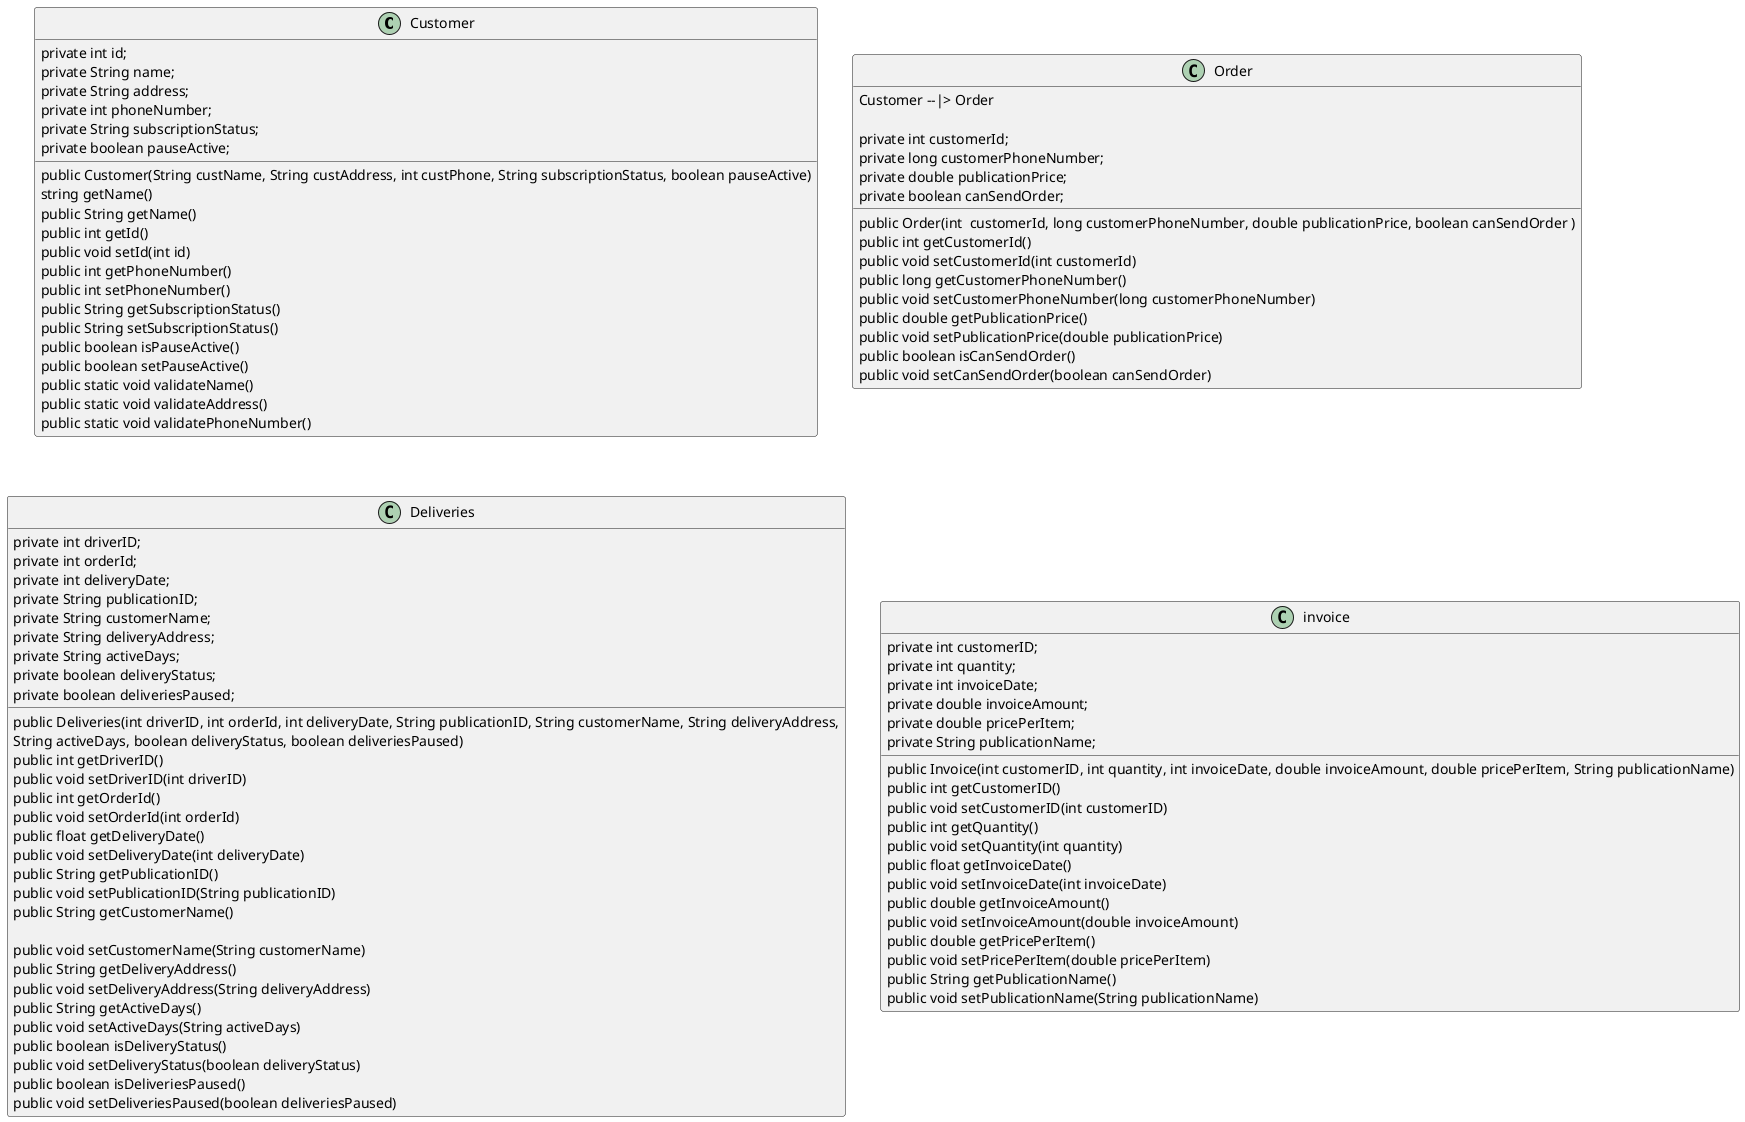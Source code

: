 @startuml
'https://plantuml.com/sequence-diagram

class Customer{

private int id;
	private String name;
	private String address;
	private int phoneNumber;
	private String subscriptionStatus;
	private boolean pauseActive;



    public Customer(String custName, String custAddress, int custPhone, String subscriptionStatus, boolean pauseActive)


	string getName()
	public String getName()
	public int getId()
    public void setId(int id)
    public int getPhoneNumber()
    public int setPhoneNumber()
    public String getSubscriptionStatus()
    public String setSubscriptionStatus()
    public boolean isPauseActive()
    public boolean setPauseActive()
    public static void validateName()
    public static void validateAddress()
    public static void validatePhoneNumber()
}
  class Order{

     Customer --|> Order

      private int customerId;
      private long customerPhoneNumber;
      private double publicationPrice;
      private boolean canSendOrder;


     public Order(int  customerId, long customerPhoneNumber, double publicationPrice, boolean canSendOrder )



      public int getCustomerId()



      public void setCustomerId(int customerId)



      public long getCustomerPhoneNumber()



      public void setCustomerPhoneNumber(long customerPhoneNumber)



      public double getPublicationPrice()


      public void setPublicationPrice(double publicationPrice)



      public boolean isCanSendOrder()



      public void setCanSendOrder(boolean canSendOrder)




    }

 class Deliveries
{
	private int driverID;
	private int orderId;
	private int deliveryDate;
	private String publicationID;
	private String customerName;
	private String deliveryAddress;
	private String activeDays;
	private boolean deliveryStatus;
	private boolean deliveriesPaused;

	public Deliveries(int driverID, int orderId, int deliveryDate, String publicationID, String customerName, String deliveryAddress,
			String activeDays, boolean deliveryStatus, boolean deliveriesPaused)



	public int getDriverID()


	public void setDriverID(int driverID)



	public int getOrderId()


	public void setOrderId(int orderId)



	public float getDeliveryDate()


	public void setDeliveryDate(int deliveryDate)



	public String getPublicationID()


	public void setPublicationID(String publicationID)



	public String getCustomerName()

	public void setCustomerName(String customerName)



	public String getDeliveryAddress()


	public void setDeliveryAddress(String deliveryAddress)



	public String getActiveDays()


	public void setActiveDays(String activeDays)



	public boolean isDeliveryStatus()


	public void setDeliveryStatus(boolean deliveryStatus)


	public boolean isDeliveriesPaused()


	public void setDeliveriesPaused(boolean deliveriesPaused)



}
class invoice {

    private int customerID;
	private int quantity;
	private int invoiceDate;
	private double invoiceAmount;
	private double pricePerItem;
	private String publicationName;



	public Invoice(int customerID, int quantity, int invoiceDate, double invoiceAmount, double pricePerItem, String publicationName)


	public int getCustomerID()


    	public void setCustomerID(int customerID)



    	public int getQuantity()


    	public void setQuantity(int quantity)



    	public float getInvoiceDate()


    	public void setInvoiceDate(int invoiceDate)


    	public double getInvoiceAmount()


    	public void setInvoiceAmount(double invoiceAmount)



    	public double getPricePerItem()


    	public void setPricePerItem(double pricePerItem)



    	public String getPublicationName()


    	public void setPublicationName(String publicationName)





}







@enduml